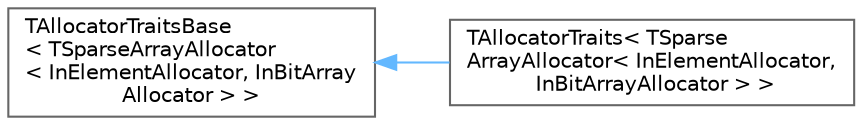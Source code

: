 digraph "Graphical Class Hierarchy"
{
 // INTERACTIVE_SVG=YES
 // LATEX_PDF_SIZE
  bgcolor="transparent";
  edge [fontname=Helvetica,fontsize=10,labelfontname=Helvetica,labelfontsize=10];
  node [fontname=Helvetica,fontsize=10,shape=box,height=0.2,width=0.4];
  rankdir="LR";
  Node0 [id="Node000000",label="TAllocatorTraitsBase\l\< TSparseArrayAllocator\l\< InElementAllocator, InBitArray\lAllocator \> \>",height=0.2,width=0.4,color="grey40", fillcolor="white", style="filled",URL="$db/d23/structTAllocatorTraitsBase.html",tooltip=" "];
  Node0 -> Node1 [id="edge6100_Node000000_Node000001",dir="back",color="steelblue1",style="solid",tooltip=" "];
  Node1 [id="Node000001",label="TAllocatorTraits\< TSparse\lArrayAllocator\< InElementAllocator,\l InBitArrayAllocator \> \>",height=0.2,width=0.4,color="grey40", fillcolor="white", style="filled",URL="$dd/d22/structTAllocatorTraits_3_01TSparseArrayAllocator_3_01InElementAllocator_00_01InBitArrayAllocator_01_4_01_4.html",tooltip=" "];
}
